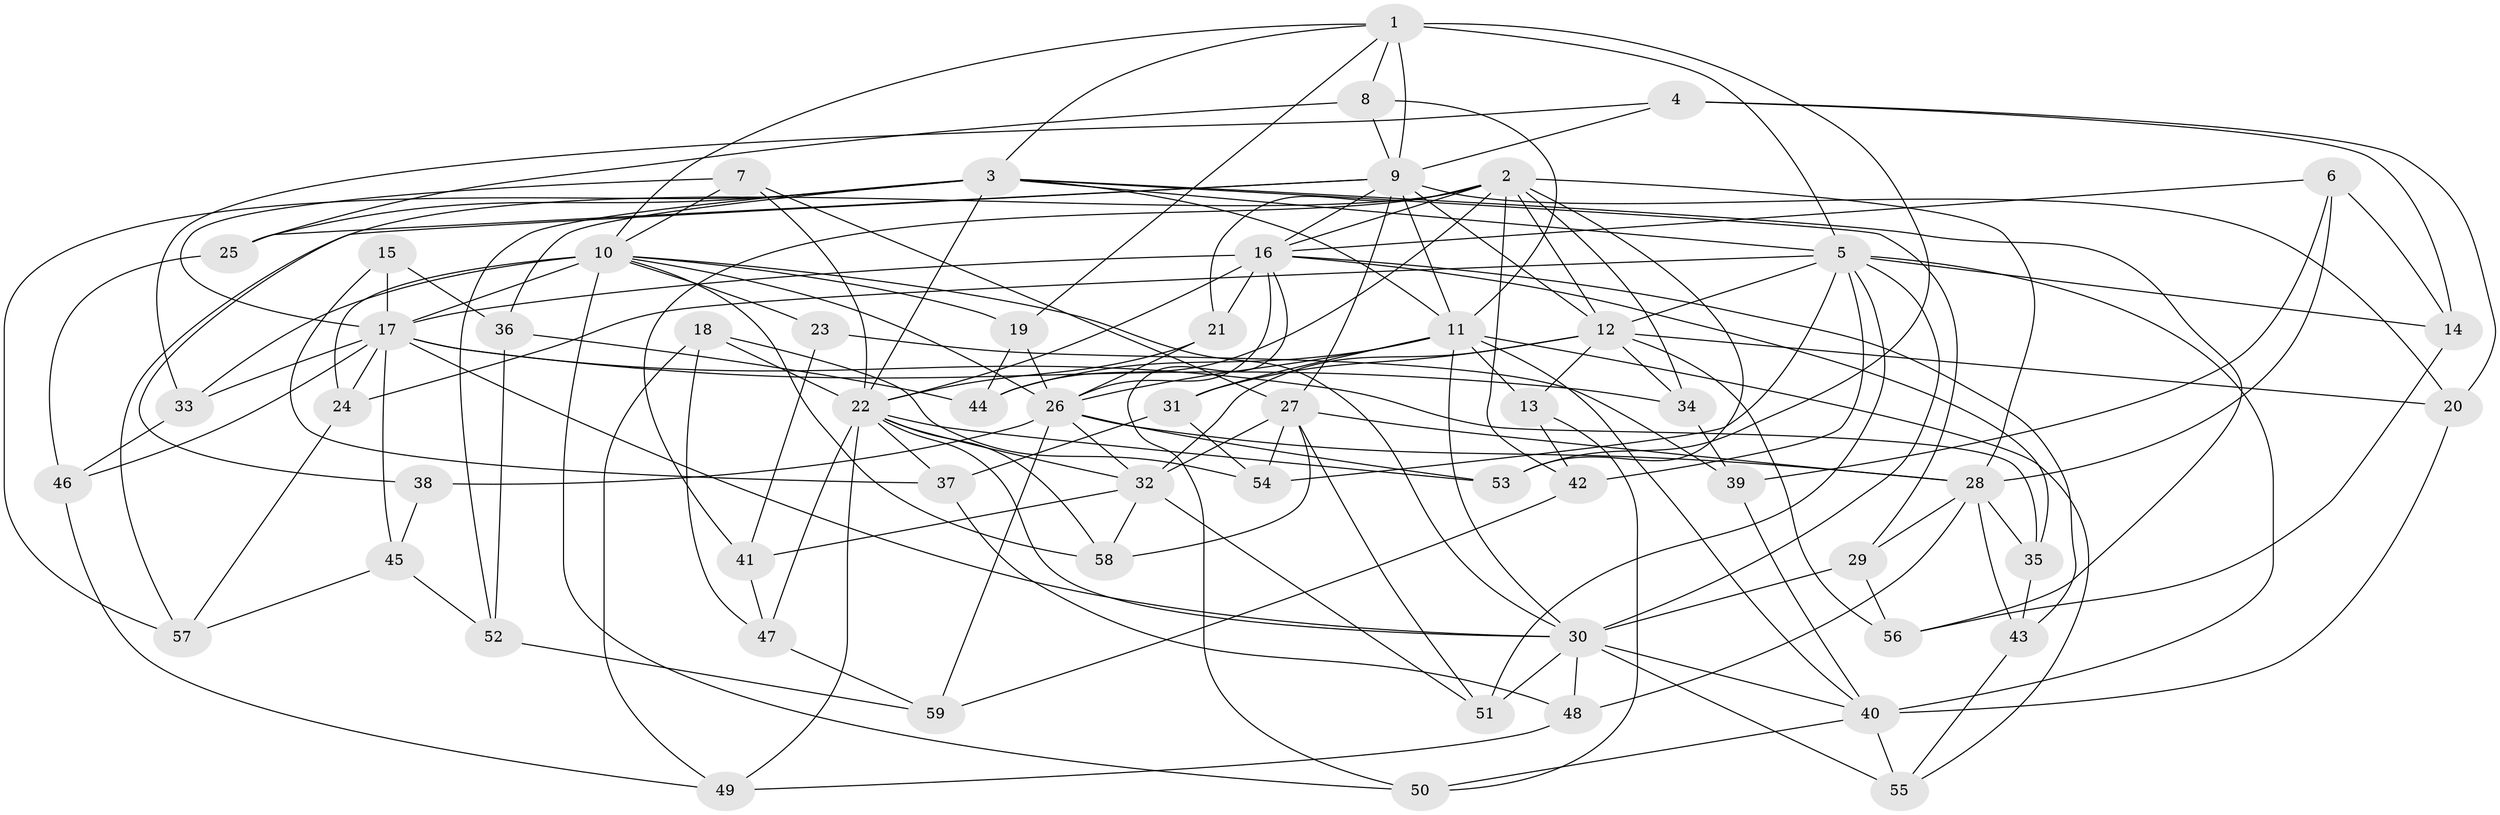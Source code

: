 // original degree distribution, {4: 1.0}
// Generated by graph-tools (version 1.1) at 2025/38/03/09/25 02:38:00]
// undirected, 59 vertices, 162 edges
graph export_dot {
graph [start="1"]
  node [color=gray90,style=filled];
  1;
  2;
  3;
  4;
  5;
  6;
  7;
  8;
  9;
  10;
  11;
  12;
  13;
  14;
  15;
  16;
  17;
  18;
  19;
  20;
  21;
  22;
  23;
  24;
  25;
  26;
  27;
  28;
  29;
  30;
  31;
  32;
  33;
  34;
  35;
  36;
  37;
  38;
  39;
  40;
  41;
  42;
  43;
  44;
  45;
  46;
  47;
  48;
  49;
  50;
  51;
  52;
  53;
  54;
  55;
  56;
  57;
  58;
  59;
  1 -- 3 [weight=1.0];
  1 -- 5 [weight=2.0];
  1 -- 8 [weight=1.0];
  1 -- 9 [weight=1.0];
  1 -- 10 [weight=1.0];
  1 -- 19 [weight=1.0];
  1 -- 53 [weight=1.0];
  2 -- 12 [weight=2.0];
  2 -- 16 [weight=1.0];
  2 -- 21 [weight=1.0];
  2 -- 28 [weight=2.0];
  2 -- 34 [weight=1.0];
  2 -- 41 [weight=1.0];
  2 -- 42 [weight=1.0];
  2 -- 44 [weight=1.0];
  2 -- 53 [weight=1.0];
  2 -- 57 [weight=1.0];
  3 -- 5 [weight=1.0];
  3 -- 11 [weight=1.0];
  3 -- 22 [weight=1.0];
  3 -- 25 [weight=1.0];
  3 -- 29 [weight=1.0];
  3 -- 36 [weight=1.0];
  3 -- 52 [weight=1.0];
  3 -- 56 [weight=1.0];
  3 -- 57 [weight=1.0];
  4 -- 9 [weight=1.0];
  4 -- 14 [weight=1.0];
  4 -- 20 [weight=1.0];
  4 -- 33 [weight=1.0];
  5 -- 12 [weight=1.0];
  5 -- 14 [weight=1.0];
  5 -- 24 [weight=1.0];
  5 -- 30 [weight=1.0];
  5 -- 40 [weight=2.0];
  5 -- 42 [weight=1.0];
  5 -- 51 [weight=1.0];
  5 -- 54 [weight=1.0];
  6 -- 14 [weight=1.0];
  6 -- 16 [weight=1.0];
  6 -- 28 [weight=1.0];
  6 -- 39 [weight=1.0];
  7 -- 10 [weight=1.0];
  7 -- 17 [weight=1.0];
  7 -- 22 [weight=1.0];
  7 -- 27 [weight=1.0];
  8 -- 9 [weight=1.0];
  8 -- 11 [weight=1.0];
  8 -- 25 [weight=1.0];
  9 -- 11 [weight=1.0];
  9 -- 12 [weight=1.0];
  9 -- 16 [weight=1.0];
  9 -- 20 [weight=1.0];
  9 -- 25 [weight=1.0];
  9 -- 27 [weight=1.0];
  9 -- 38 [weight=1.0];
  10 -- 17 [weight=1.0];
  10 -- 19 [weight=1.0];
  10 -- 23 [weight=2.0];
  10 -- 24 [weight=1.0];
  10 -- 26 [weight=1.0];
  10 -- 30 [weight=1.0];
  10 -- 33 [weight=1.0];
  10 -- 50 [weight=1.0];
  10 -- 58 [weight=1.0];
  11 -- 13 [weight=1.0];
  11 -- 26 [weight=1.0];
  11 -- 30 [weight=1.0];
  11 -- 31 [weight=1.0];
  11 -- 40 [weight=1.0];
  11 -- 44 [weight=1.0];
  11 -- 55 [weight=1.0];
  12 -- 13 [weight=1.0];
  12 -- 20 [weight=1.0];
  12 -- 31 [weight=1.0];
  12 -- 32 [weight=1.0];
  12 -- 34 [weight=1.0];
  12 -- 56 [weight=1.0];
  13 -- 42 [weight=1.0];
  13 -- 50 [weight=1.0];
  14 -- 56 [weight=1.0];
  15 -- 17 [weight=2.0];
  15 -- 36 [weight=1.0];
  15 -- 37 [weight=1.0];
  16 -- 17 [weight=1.0];
  16 -- 21 [weight=1.0];
  16 -- 22 [weight=1.0];
  16 -- 26 [weight=1.0];
  16 -- 35 [weight=1.0];
  16 -- 43 [weight=1.0];
  16 -- 50 [weight=1.0];
  17 -- 24 [weight=1.0];
  17 -- 30 [weight=1.0];
  17 -- 33 [weight=1.0];
  17 -- 34 [weight=1.0];
  17 -- 35 [weight=1.0];
  17 -- 45 [weight=1.0];
  17 -- 46 [weight=1.0];
  18 -- 22 [weight=1.0];
  18 -- 47 [weight=1.0];
  18 -- 49 [weight=1.0];
  18 -- 54 [weight=1.0];
  19 -- 26 [weight=1.0];
  19 -- 44 [weight=1.0];
  20 -- 40 [weight=1.0];
  21 -- 22 [weight=1.0];
  21 -- 26 [weight=1.0];
  22 -- 30 [weight=1.0];
  22 -- 32 [weight=1.0];
  22 -- 37 [weight=1.0];
  22 -- 47 [weight=1.0];
  22 -- 49 [weight=1.0];
  22 -- 53 [weight=1.0];
  22 -- 58 [weight=1.0];
  23 -- 39 [weight=1.0];
  23 -- 41 [weight=1.0];
  24 -- 57 [weight=1.0];
  25 -- 46 [weight=1.0];
  26 -- 28 [weight=1.0];
  26 -- 32 [weight=2.0];
  26 -- 38 [weight=2.0];
  26 -- 53 [weight=1.0];
  26 -- 59 [weight=1.0];
  27 -- 28 [weight=4.0];
  27 -- 32 [weight=1.0];
  27 -- 51 [weight=1.0];
  27 -- 54 [weight=1.0];
  27 -- 58 [weight=1.0];
  28 -- 29 [weight=1.0];
  28 -- 35 [weight=1.0];
  28 -- 43 [weight=1.0];
  28 -- 48 [weight=1.0];
  29 -- 30 [weight=1.0];
  29 -- 56 [weight=1.0];
  30 -- 40 [weight=1.0];
  30 -- 48 [weight=1.0];
  30 -- 51 [weight=1.0];
  30 -- 55 [weight=1.0];
  31 -- 37 [weight=1.0];
  31 -- 54 [weight=1.0];
  32 -- 41 [weight=1.0];
  32 -- 51 [weight=1.0];
  32 -- 58 [weight=1.0];
  33 -- 46 [weight=1.0];
  34 -- 39 [weight=1.0];
  35 -- 43 [weight=1.0];
  36 -- 44 [weight=1.0];
  36 -- 52 [weight=1.0];
  37 -- 48 [weight=1.0];
  38 -- 45 [weight=1.0];
  39 -- 40 [weight=1.0];
  40 -- 50 [weight=1.0];
  40 -- 55 [weight=1.0];
  41 -- 47 [weight=1.0];
  42 -- 59 [weight=1.0];
  43 -- 55 [weight=1.0];
  45 -- 52 [weight=1.0];
  45 -- 57 [weight=1.0];
  46 -- 49 [weight=1.0];
  47 -- 59 [weight=1.0];
  48 -- 49 [weight=1.0];
  52 -- 59 [weight=1.0];
}

